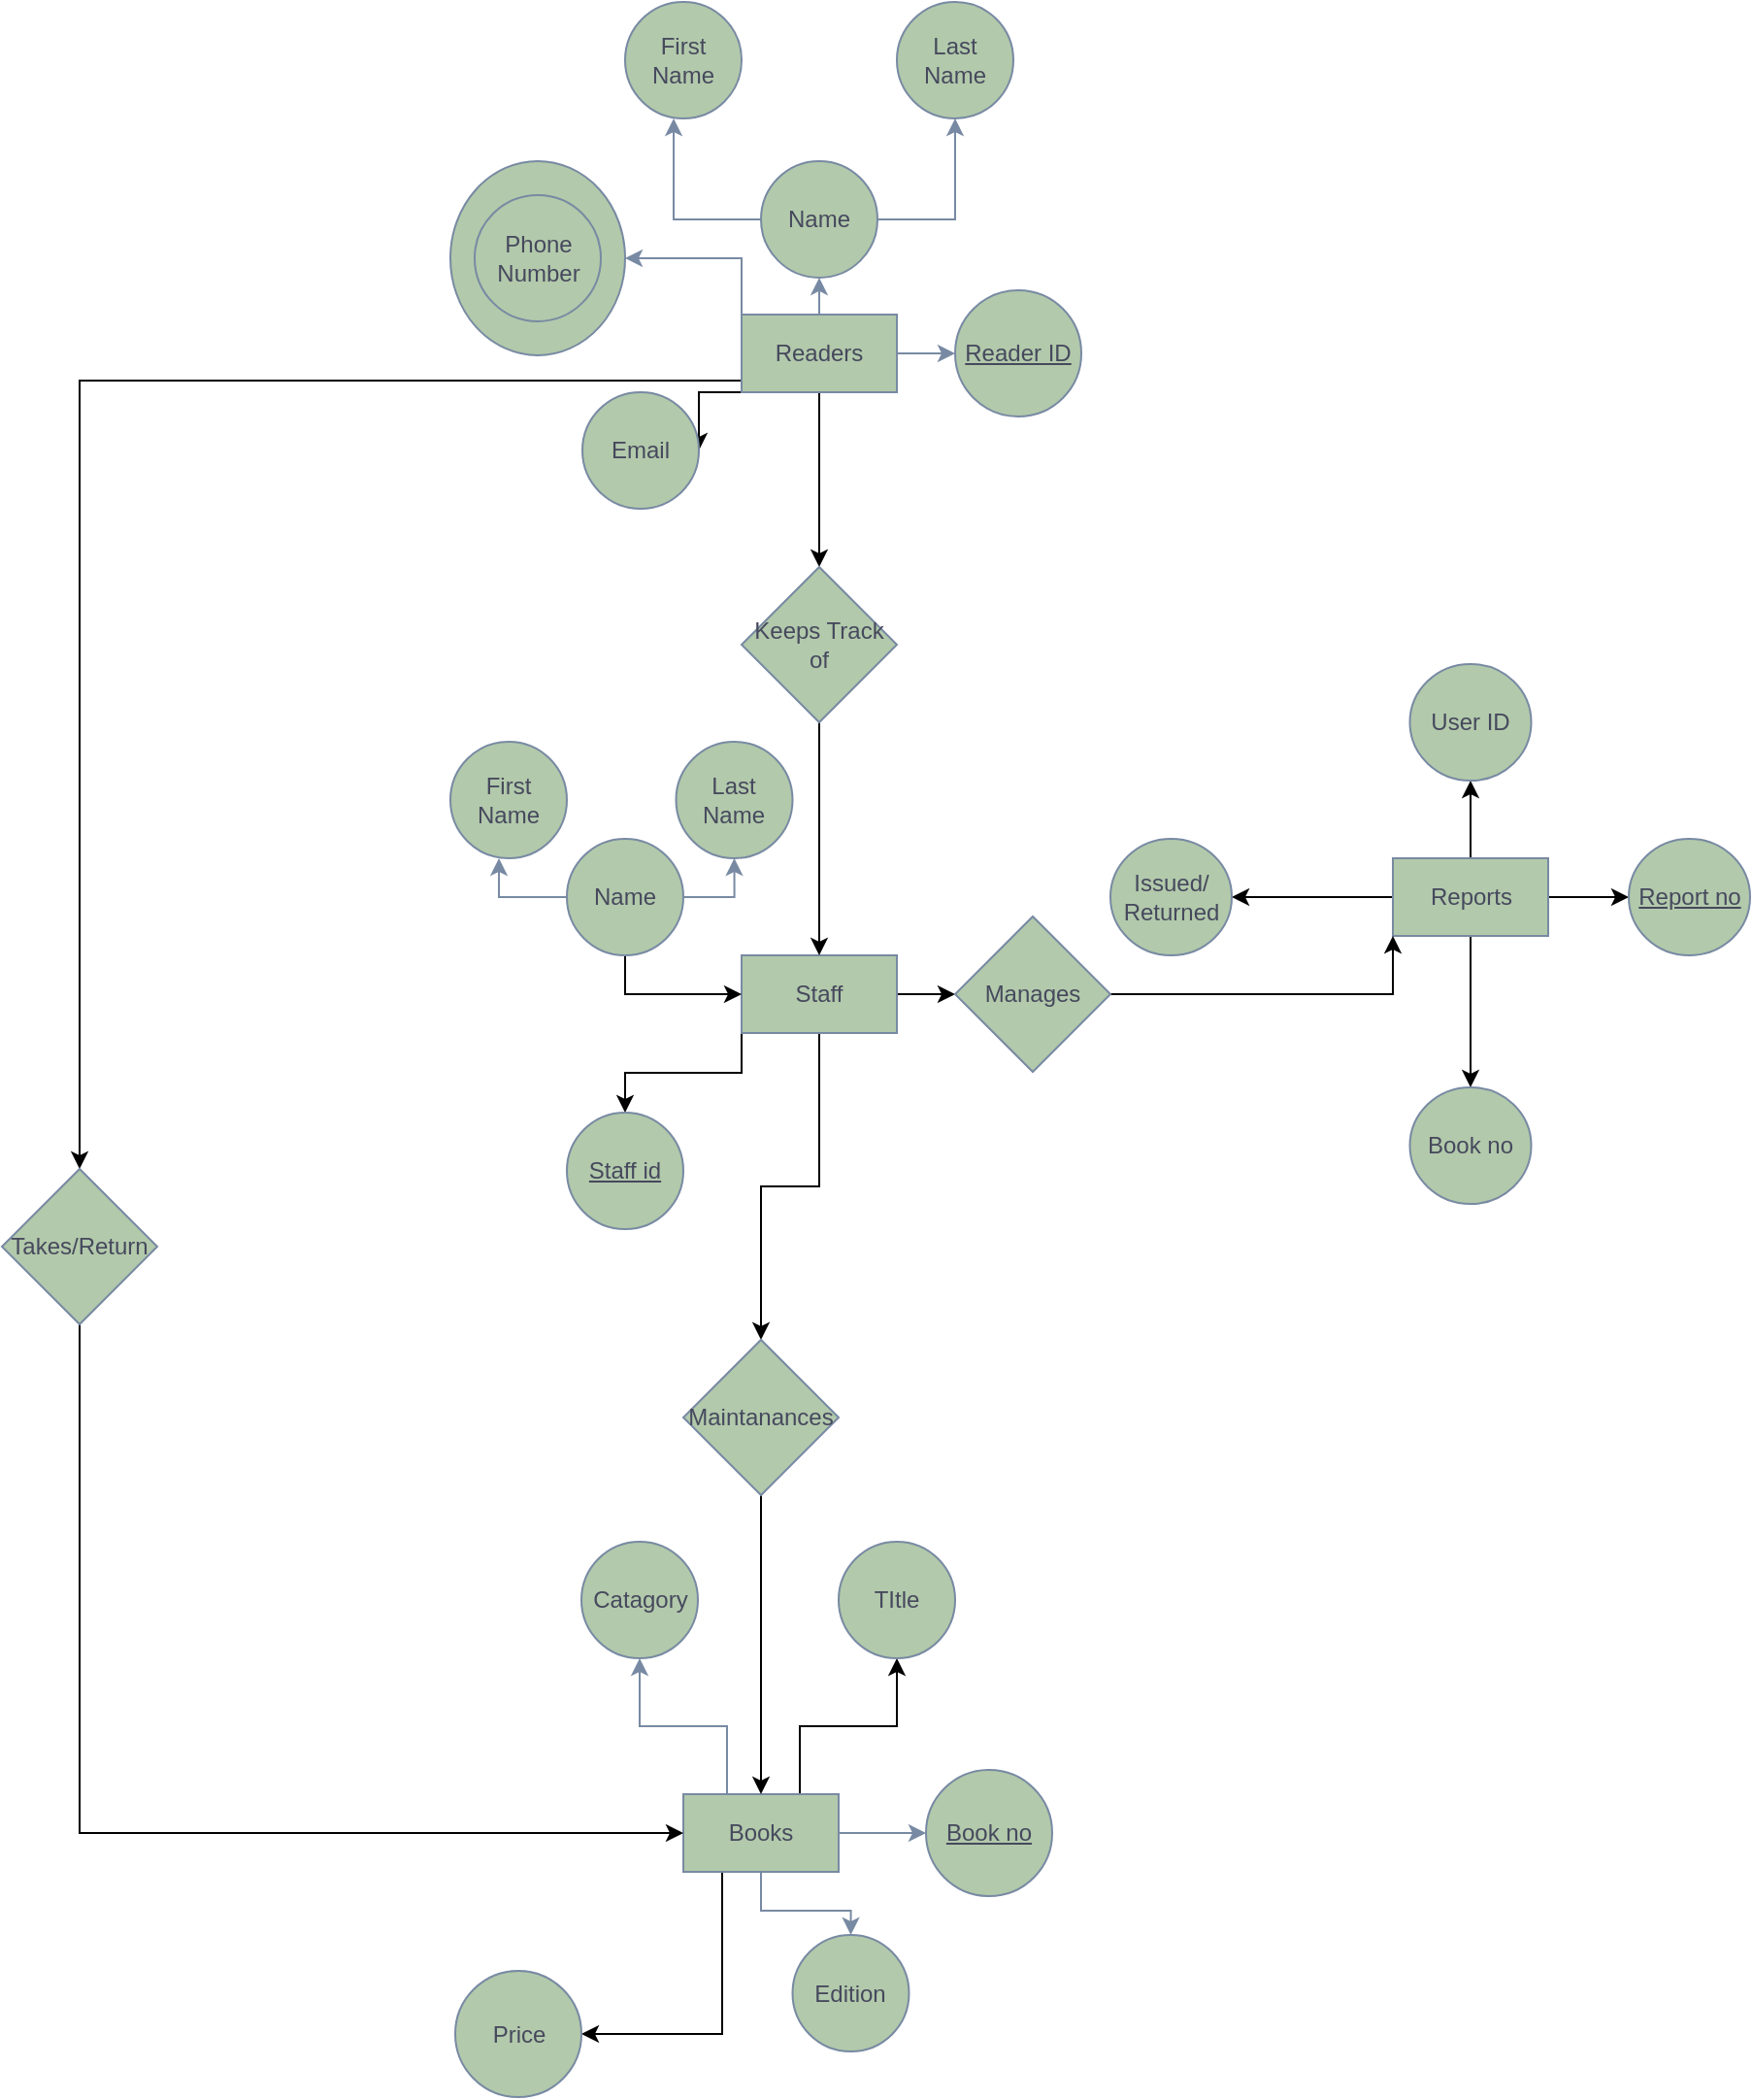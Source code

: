 <mxfile version="22.0.8" type="github">
  <diagram id="R2lEEEUBdFMjLlhIrx00" name="Page-1">
    <mxGraphModel dx="2454" dy="686" grid="1" gridSize="13" guides="1" tooltips="1" connect="1" arrows="1" fold="1" page="1" pageScale="1" pageWidth="1100" pageHeight="850" background="none" math="0" shadow="0" extFonts="Permanent Marker^https://fonts.googleapis.com/css?family=Permanent+Marker">
      <root>
        <mxCell id="0" />
        <mxCell id="1" parent="0" />
        <mxCell id="fH8mJjxcbIheR-t7tr0s-37" style="edgeStyle=orthogonalEdgeStyle;rounded=0;orthogonalLoop=1;jettySize=auto;html=1;exitX=0.5;exitY=0;exitDx=0;exitDy=0;entryX=0.5;entryY=1;entryDx=0;entryDy=0;labelBackgroundColor=none;strokeColor=#788AA3;fontColor=default;" parent="1" source="fH8mJjxcbIheR-t7tr0s-26" target="fH8mJjxcbIheR-t7tr0s-30" edge="1">
          <mxGeometry relative="1" as="geometry" />
        </mxCell>
        <mxCell id="fH8mJjxcbIheR-t7tr0s-38" style="edgeStyle=orthogonalEdgeStyle;rounded=0;orthogonalLoop=1;jettySize=auto;html=1;exitX=1;exitY=0.5;exitDx=0;exitDy=0;entryX=0;entryY=0.5;entryDx=0;entryDy=0;labelBackgroundColor=none;strokeColor=#788AA3;fontColor=default;" parent="1" source="fH8mJjxcbIheR-t7tr0s-26" target="fH8mJjxcbIheR-t7tr0s-28" edge="1">
          <mxGeometry relative="1" as="geometry" />
        </mxCell>
        <mxCell id="fH8mJjxcbIheR-t7tr0s-40" style="edgeStyle=orthogonalEdgeStyle;rounded=0;orthogonalLoop=1;jettySize=auto;html=1;exitX=0;exitY=0;exitDx=0;exitDy=0;entryX=1;entryY=0.5;entryDx=0;entryDy=0;labelBackgroundColor=none;strokeColor=#788AA3;fontColor=default;" parent="1" source="fH8mJjxcbIheR-t7tr0s-26" target="fH8mJjxcbIheR-t7tr0s-29" edge="1">
          <mxGeometry relative="1" as="geometry" />
        </mxCell>
        <mxCell id="rkeX6iYqrd1ysi2gWYMc-37" style="edgeStyle=orthogonalEdgeStyle;rounded=0;orthogonalLoop=1;jettySize=auto;html=1;exitX=0;exitY=1;exitDx=0;exitDy=0;entryX=1;entryY=0.5;entryDx=0;entryDy=0;" edge="1" parent="1" source="fH8mJjxcbIheR-t7tr0s-26" target="fH8mJjxcbIheR-t7tr0s-27">
          <mxGeometry relative="1" as="geometry" />
        </mxCell>
        <mxCell id="rkeX6iYqrd1ysi2gWYMc-39" value="" style="edgeStyle=orthogonalEdgeStyle;rounded=0;orthogonalLoop=1;jettySize=auto;html=1;" edge="1" parent="1" source="fH8mJjxcbIheR-t7tr0s-26" target="rkeX6iYqrd1ysi2gWYMc-38">
          <mxGeometry relative="1" as="geometry" />
        </mxCell>
        <mxCell id="rkeX6iYqrd1ysi2gWYMc-52" style="edgeStyle=orthogonalEdgeStyle;rounded=0;orthogonalLoop=1;jettySize=auto;html=1;entryX=1;entryY=0.5;entryDx=0;entryDy=0;" edge="1" parent="1" source="fH8mJjxcbIheR-t7tr0s-26" target="rkeX6iYqrd1ysi2gWYMc-53">
          <mxGeometry relative="1" as="geometry">
            <mxPoint x="-182" y="637" as="targetPoint" />
            <Array as="points">
              <mxPoint x="-181" y="234" />
            </Array>
          </mxGeometry>
        </mxCell>
        <mxCell id="fH8mJjxcbIheR-t7tr0s-26" value="Readers" style="rounded=0;whiteSpace=wrap;html=1;labelBackgroundColor=none;fillColor=#B2C9AB;strokeColor=#788AA3;fontColor=#46495D;" parent="1" vertex="1">
          <mxGeometry x="160" y="200" width="80" height="40" as="geometry" />
        </mxCell>
        <mxCell id="fH8mJjxcbIheR-t7tr0s-27" value="Email" style="ellipse;whiteSpace=wrap;html=1;labelBackgroundColor=none;fillColor=#B2C9AB;strokeColor=#788AA3;fontColor=#46495D;" parent="1" vertex="1">
          <mxGeometry x="78" y="240" width="60" height="60" as="geometry" />
        </mxCell>
        <mxCell id="fH8mJjxcbIheR-t7tr0s-28" value="&lt;u&gt;Reader ID&lt;/u&gt;" style="ellipse;whiteSpace=wrap;html=1;labelBackgroundColor=none;fillColor=#B2C9AB;strokeColor=#788AA3;fontColor=#46495D;" parent="1" vertex="1">
          <mxGeometry x="270" y="187.5" width="65" height="65" as="geometry" />
        </mxCell>
        <mxCell id="fH8mJjxcbIheR-t7tr0s-29" value="" style="ellipse;whiteSpace=wrap;html=1;labelBackgroundColor=none;fillColor=#B2C9AB;strokeColor=#788AA3;fontColor=#46495D;" parent="1" vertex="1">
          <mxGeometry x="10" y="120.96" width="90" height="100" as="geometry" />
        </mxCell>
        <mxCell id="fH8mJjxcbIheR-t7tr0s-36" style="edgeStyle=orthogonalEdgeStyle;rounded=0;orthogonalLoop=1;jettySize=auto;html=1;exitX=1;exitY=0.5;exitDx=0;exitDy=0;entryX=0.5;entryY=1;entryDx=0;entryDy=0;labelBackgroundColor=none;strokeColor=#788AA3;fontColor=default;" parent="1" source="fH8mJjxcbIheR-t7tr0s-30" target="fH8mJjxcbIheR-t7tr0s-33" edge="1">
          <mxGeometry relative="1" as="geometry" />
        </mxCell>
        <mxCell id="fH8mJjxcbIheR-t7tr0s-30" value="Name" style="ellipse;whiteSpace=wrap;html=1;labelBackgroundColor=none;fillColor=#B2C9AB;strokeColor=#788AA3;fontColor=#46495D;" parent="1" vertex="1">
          <mxGeometry x="170" y="120.96" width="60" height="60" as="geometry" />
        </mxCell>
        <mxCell id="fH8mJjxcbIheR-t7tr0s-32" value="First Name" style="ellipse;whiteSpace=wrap;html=1;labelBackgroundColor=none;fillColor=#B2C9AB;strokeColor=#788AA3;fontColor=#46495D;" parent="1" vertex="1">
          <mxGeometry x="100" y="39" width="60" height="60" as="geometry" />
        </mxCell>
        <mxCell id="fH8mJjxcbIheR-t7tr0s-33" value="Last Name" style="ellipse;whiteSpace=wrap;html=1;labelBackgroundColor=none;fillColor=#B2C9AB;strokeColor=#788AA3;fontColor=#46495D;" parent="1" vertex="1">
          <mxGeometry x="240" y="39" width="60" height="60" as="geometry" />
        </mxCell>
        <mxCell id="fH8mJjxcbIheR-t7tr0s-35" style="edgeStyle=orthogonalEdgeStyle;rounded=0;orthogonalLoop=1;jettySize=auto;html=1;exitX=0;exitY=0.5;exitDx=0;exitDy=0;entryX=0.417;entryY=1;entryDx=0;entryDy=0;entryPerimeter=0;labelBackgroundColor=none;strokeColor=#788AA3;fontColor=default;" parent="1" source="fH8mJjxcbIheR-t7tr0s-30" target="fH8mJjxcbIheR-t7tr0s-32" edge="1">
          <mxGeometry relative="1" as="geometry" />
        </mxCell>
        <mxCell id="fH8mJjxcbIheR-t7tr0s-39" value="Phone Number" style="ellipse;whiteSpace=wrap;html=1;aspect=fixed;labelBackgroundColor=none;fillColor=#B2C9AB;strokeColor=#788AA3;fontColor=#46495D;" parent="1" vertex="1">
          <mxGeometry x="22.5" y="138.46" width="65" height="65" as="geometry" />
        </mxCell>
        <mxCell id="fH8mJjxcbIheR-t7tr0s-41" style="edgeStyle=orthogonalEdgeStyle;rounded=0;orthogonalLoop=1;jettySize=auto;html=1;exitX=0.5;exitY=1;exitDx=0;exitDy=0;labelBackgroundColor=none;strokeColor=#788AA3;fontColor=default;" parent="1" source="fH8mJjxcbIheR-t7tr0s-29" target="fH8mJjxcbIheR-t7tr0s-29" edge="1">
          <mxGeometry relative="1" as="geometry" />
        </mxCell>
        <mxCell id="fH8mJjxcbIheR-t7tr0s-44" style="edgeStyle=orthogonalEdgeStyle;rounded=0;orthogonalLoop=1;jettySize=auto;html=1;exitX=0.5;exitY=0;exitDx=0;exitDy=0;entryX=0.5;entryY=1;entryDx=0;entryDy=0;labelBackgroundColor=none;strokeColor=#788AA3;fontColor=default;" parent="1" source="fH8mJjxcbIheR-t7tr0s-48" target="fH8mJjxcbIheR-t7tr0s-52" edge="1">
          <mxGeometry relative="1" as="geometry">
            <Array as="points">
              <mxPoint x="152.5" y="962" />
              <mxPoint x="152.5" y="927" />
              <mxPoint x="107.5" y="927" />
            </Array>
          </mxGeometry>
        </mxCell>
        <mxCell id="fH8mJjxcbIheR-t7tr0s-45" style="edgeStyle=orthogonalEdgeStyle;rounded=0;orthogonalLoop=1;jettySize=auto;html=1;exitX=1;exitY=0.5;exitDx=0;exitDy=0;entryX=0;entryY=0.5;entryDx=0;entryDy=0;labelBackgroundColor=none;strokeColor=#788AA3;fontColor=default;" parent="1" source="fH8mJjxcbIheR-t7tr0s-48" target="fH8mJjxcbIheR-t7tr0s-50" edge="1">
          <mxGeometry relative="1" as="geometry" />
        </mxCell>
        <mxCell id="fH8mJjxcbIheR-t7tr0s-47" style="edgeStyle=orthogonalEdgeStyle;rounded=0;orthogonalLoop=1;jettySize=auto;html=1;exitX=0.5;exitY=1;exitDx=0;exitDy=0;entryX=0.5;entryY=0;entryDx=0;entryDy=0;labelBackgroundColor=none;strokeColor=#788AA3;fontColor=default;" parent="1" source="fH8mJjxcbIheR-t7tr0s-48" target="fH8mJjxcbIheR-t7tr0s-49" edge="1">
          <mxGeometry relative="1" as="geometry" />
        </mxCell>
        <mxCell id="rkeX6iYqrd1ysi2gWYMc-1" style="edgeStyle=orthogonalEdgeStyle;rounded=0;orthogonalLoop=1;jettySize=auto;html=1;exitX=0.25;exitY=1;exitDx=0;exitDy=0;entryX=1;entryY=0.5;entryDx=0;entryDy=0;" edge="1" parent="1" source="fH8mJjxcbIheR-t7tr0s-48" target="fH8mJjxcbIheR-t7tr0s-56">
          <mxGeometry relative="1" as="geometry" />
        </mxCell>
        <mxCell id="rkeX6iYqrd1ysi2gWYMc-5" style="edgeStyle=orthogonalEdgeStyle;rounded=0;orthogonalLoop=1;jettySize=auto;html=1;exitX=0.75;exitY=0;exitDx=0;exitDy=0;entryX=0.5;entryY=1;entryDx=0;entryDy=0;" edge="1" parent="1" source="fH8mJjxcbIheR-t7tr0s-48" target="rkeX6iYqrd1ysi2gWYMc-2">
          <mxGeometry relative="1" as="geometry" />
        </mxCell>
        <mxCell id="fH8mJjxcbIheR-t7tr0s-48" value="Books" style="rounded=0;whiteSpace=wrap;html=1;labelBackgroundColor=none;fillColor=#B2C9AB;strokeColor=#788AA3;fontColor=#46495D;" parent="1" vertex="1">
          <mxGeometry x="130" y="962" width="80" height="40" as="geometry" />
        </mxCell>
        <mxCell id="fH8mJjxcbIheR-t7tr0s-49" value="Edition" style="ellipse;whiteSpace=wrap;html=1;labelBackgroundColor=none;fillColor=#B2C9AB;strokeColor=#788AA3;fontColor=#46495D;" parent="1" vertex="1">
          <mxGeometry x="186.25" y="1034.5" width="60" height="60" as="geometry" />
        </mxCell>
        <mxCell id="fH8mJjxcbIheR-t7tr0s-50" value="&lt;u&gt;Book no&lt;/u&gt;" style="ellipse;whiteSpace=wrap;html=1;labelBackgroundColor=none;fillColor=#B2C9AB;strokeColor=#788AA3;fontColor=#46495D;" parent="1" vertex="1">
          <mxGeometry x="255" y="949.5" width="65" height="65" as="geometry" />
        </mxCell>
        <mxCell id="fH8mJjxcbIheR-t7tr0s-52" value="Catagory" style="ellipse;whiteSpace=wrap;html=1;labelBackgroundColor=none;fillColor=#B2C9AB;strokeColor=#788AA3;fontColor=#46495D;" parent="1" vertex="1">
          <mxGeometry x="77.5" y="832" width="60" height="60" as="geometry" />
        </mxCell>
        <mxCell id="fH8mJjxcbIheR-t7tr0s-56" value="Price" style="ellipse;whiteSpace=wrap;html=1;aspect=fixed;labelBackgroundColor=none;fillColor=#B2C9AB;strokeColor=#788AA3;fontColor=#46495D;" parent="1" vertex="1">
          <mxGeometry x="12.5" y="1053" width="65" height="65" as="geometry" />
        </mxCell>
        <mxCell id="fH8mJjxcbIheR-t7tr0s-57" style="edgeStyle=orthogonalEdgeStyle;rounded=0;orthogonalLoop=1;jettySize=auto;html=1;exitX=0.5;exitY=1;exitDx=0;exitDy=0;labelBackgroundColor=none;strokeColor=#788AA3;fontColor=default;" parent="1" edge="1">
          <mxGeometry relative="1" as="geometry">
            <mxPoint x="35" y="1022" as="sourcePoint" />
            <mxPoint x="35" y="1022" as="targetPoint" />
          </mxGeometry>
        </mxCell>
        <mxCell id="rkeX6iYqrd1ysi2gWYMc-2" value="TItle" style="ellipse;whiteSpace=wrap;html=1;labelBackgroundColor=none;fillColor=#B2C9AB;strokeColor=#788AA3;fontColor=#46495D;" vertex="1" parent="1">
          <mxGeometry x="210" y="832" width="60" height="60" as="geometry" />
        </mxCell>
        <mxCell id="rkeX6iYqrd1ysi2gWYMc-34" value="" style="edgeStyle=orthogonalEdgeStyle;rounded=0;orthogonalLoop=1;jettySize=auto;html=1;" edge="1" parent="1" source="rkeX6iYqrd1ysi2gWYMc-6" target="rkeX6iYqrd1ysi2gWYMc-33">
          <mxGeometry relative="1" as="geometry" />
        </mxCell>
        <mxCell id="rkeX6iYqrd1ysi2gWYMc-49" style="edgeStyle=orthogonalEdgeStyle;rounded=0;orthogonalLoop=1;jettySize=auto;html=1;exitX=0;exitY=1;exitDx=0;exitDy=0;" edge="1" parent="1" source="rkeX6iYqrd1ysi2gWYMc-6" target="rkeX6iYqrd1ysi2gWYMc-17">
          <mxGeometry relative="1" as="geometry" />
        </mxCell>
        <mxCell id="rkeX6iYqrd1ysi2gWYMc-50" style="edgeStyle=orthogonalEdgeStyle;rounded=0;orthogonalLoop=1;jettySize=auto;html=1;exitX=0.5;exitY=1;exitDx=0;exitDy=0;entryX=0.5;entryY=1;entryDx=0;entryDy=0;" edge="1" parent="1" source="rkeX6iYqrd1ysi2gWYMc-6" target="rkeX6iYqrd1ysi2gWYMc-45">
          <mxGeometry relative="1" as="geometry" />
        </mxCell>
        <mxCell id="rkeX6iYqrd1ysi2gWYMc-6" value="Staff" style="rounded=0;whiteSpace=wrap;html=1;labelBackgroundColor=none;fillColor=#B2C9AB;strokeColor=#788AA3;fontColor=#46495D;" vertex="1" parent="1">
          <mxGeometry x="160" y="530" width="80" height="40" as="geometry" />
        </mxCell>
        <mxCell id="rkeX6iYqrd1ysi2gWYMc-11" style="edgeStyle=orthogonalEdgeStyle;rounded=0;orthogonalLoop=1;jettySize=auto;html=1;exitX=1;exitY=0.5;exitDx=0;exitDy=0;entryX=0.5;entryY=1;entryDx=0;entryDy=0;labelBackgroundColor=none;strokeColor=#788AA3;fontColor=default;" edge="1" parent="1" source="rkeX6iYqrd1ysi2gWYMc-12" target="rkeX6iYqrd1ysi2gWYMc-14">
          <mxGeometry relative="1" as="geometry" />
        </mxCell>
        <mxCell id="rkeX6iYqrd1ysi2gWYMc-36" style="edgeStyle=orthogonalEdgeStyle;rounded=0;orthogonalLoop=1;jettySize=auto;html=1;exitX=0.5;exitY=1;exitDx=0;exitDy=0;entryX=0;entryY=0.5;entryDx=0;entryDy=0;" edge="1" parent="1" source="rkeX6iYqrd1ysi2gWYMc-12" target="rkeX6iYqrd1ysi2gWYMc-6">
          <mxGeometry relative="1" as="geometry" />
        </mxCell>
        <mxCell id="rkeX6iYqrd1ysi2gWYMc-12" value="Name" style="ellipse;whiteSpace=wrap;html=1;labelBackgroundColor=none;fillColor=#B2C9AB;strokeColor=#788AA3;fontColor=#46495D;" vertex="1" parent="1">
          <mxGeometry x="70" y="470" width="60" height="60" as="geometry" />
        </mxCell>
        <mxCell id="rkeX6iYqrd1ysi2gWYMc-13" value="First Name" style="ellipse;whiteSpace=wrap;html=1;labelBackgroundColor=none;fillColor=#B2C9AB;strokeColor=#788AA3;fontColor=#46495D;" vertex="1" parent="1">
          <mxGeometry x="10" y="420" width="60" height="60" as="geometry" />
        </mxCell>
        <mxCell id="rkeX6iYqrd1ysi2gWYMc-14" value="Last Name" style="ellipse;whiteSpace=wrap;html=1;labelBackgroundColor=none;fillColor=#B2C9AB;strokeColor=#788AA3;fontColor=#46495D;" vertex="1" parent="1">
          <mxGeometry x="126.25" y="420" width="60" height="60" as="geometry" />
        </mxCell>
        <mxCell id="rkeX6iYqrd1ysi2gWYMc-15" style="edgeStyle=orthogonalEdgeStyle;rounded=0;orthogonalLoop=1;jettySize=auto;html=1;exitX=0;exitY=0.5;exitDx=0;exitDy=0;entryX=0.417;entryY=1;entryDx=0;entryDy=0;entryPerimeter=0;labelBackgroundColor=none;strokeColor=#788AA3;fontColor=default;" edge="1" parent="1" source="rkeX6iYqrd1ysi2gWYMc-12" target="rkeX6iYqrd1ysi2gWYMc-13">
          <mxGeometry relative="1" as="geometry" />
        </mxCell>
        <mxCell id="rkeX6iYqrd1ysi2gWYMc-17" value="&lt;u&gt;Staff id&lt;/u&gt;" style="ellipse;whiteSpace=wrap;html=1;fillColor=#B2C9AB;strokeColor=#788AA3;fontColor=#46495D;rounded=0;labelBackgroundColor=none;" vertex="1" parent="1">
          <mxGeometry x="70" y="611" width="60" height="60" as="geometry" />
        </mxCell>
        <mxCell id="rkeX6iYqrd1ysi2gWYMc-21" value="" style="edgeStyle=orthogonalEdgeStyle;rounded=0;orthogonalLoop=1;jettySize=auto;html=1;" edge="1" parent="1" source="rkeX6iYqrd1ysi2gWYMc-19" target="rkeX6iYqrd1ysi2gWYMc-20">
          <mxGeometry relative="1" as="geometry" />
        </mxCell>
        <mxCell id="rkeX6iYqrd1ysi2gWYMc-24" style="edgeStyle=orthogonalEdgeStyle;rounded=0;orthogonalLoop=1;jettySize=auto;html=1;exitX=0;exitY=0.5;exitDx=0;exitDy=0;entryX=1;entryY=0.5;entryDx=0;entryDy=0;" edge="1" parent="1" source="rkeX6iYqrd1ysi2gWYMc-19" target="rkeX6iYqrd1ysi2gWYMc-22">
          <mxGeometry relative="1" as="geometry" />
        </mxCell>
        <mxCell id="rkeX6iYqrd1ysi2gWYMc-27" style="edgeStyle=orthogonalEdgeStyle;rounded=0;orthogonalLoop=1;jettySize=auto;html=1;entryX=0.5;entryY=0;entryDx=0;entryDy=0;" edge="1" parent="1" source="rkeX6iYqrd1ysi2gWYMc-19" target="rkeX6iYqrd1ysi2gWYMc-25">
          <mxGeometry relative="1" as="geometry" />
        </mxCell>
        <mxCell id="rkeX6iYqrd1ysi2gWYMc-32" style="edgeStyle=orthogonalEdgeStyle;rounded=0;orthogonalLoop=1;jettySize=auto;html=1;exitX=1;exitY=0.5;exitDx=0;exitDy=0;entryX=0;entryY=0.5;entryDx=0;entryDy=0;" edge="1" parent="1" source="rkeX6iYqrd1ysi2gWYMc-19" target="rkeX6iYqrd1ysi2gWYMc-30">
          <mxGeometry relative="1" as="geometry" />
        </mxCell>
        <mxCell id="rkeX6iYqrd1ysi2gWYMc-19" value="Reports" style="rounded=0;whiteSpace=wrap;html=1;labelBackgroundColor=none;fillColor=#B2C9AB;strokeColor=#788AA3;fontColor=#46495D;" vertex="1" parent="1">
          <mxGeometry x="495.5" y="480" width="80" height="40" as="geometry" />
        </mxCell>
        <mxCell id="rkeX6iYqrd1ysi2gWYMc-20" value="User ID" style="ellipse;whiteSpace=wrap;html=1;fillColor=#B2C9AB;strokeColor=#788AA3;fontColor=#46495D;rounded=0;labelBackgroundColor=none;" vertex="1" parent="1">
          <mxGeometry x="504.25" y="380" width="62.5" height="60" as="geometry" />
        </mxCell>
        <mxCell id="rkeX6iYqrd1ysi2gWYMc-22" value="Issued/ Returned" style="ellipse;whiteSpace=wrap;html=1;fillColor=#B2C9AB;strokeColor=#788AA3;fontColor=#46495D;rounded=0;labelBackgroundColor=none;" vertex="1" parent="1">
          <mxGeometry x="350" y="470" width="62.5" height="60" as="geometry" />
        </mxCell>
        <mxCell id="rkeX6iYqrd1ysi2gWYMc-25" value="Book no" style="ellipse;whiteSpace=wrap;html=1;fillColor=#B2C9AB;strokeColor=#788AA3;fontColor=#46495D;rounded=0;labelBackgroundColor=none;" vertex="1" parent="1">
          <mxGeometry x="504.25" y="598" width="62.5" height="60" as="geometry" />
        </mxCell>
        <mxCell id="rkeX6iYqrd1ysi2gWYMc-30" value="&lt;u&gt;Report no&lt;/u&gt;" style="ellipse;whiteSpace=wrap;html=1;fillColor=#B2C9AB;strokeColor=#788AA3;fontColor=#46495D;rounded=0;labelBackgroundColor=none;" vertex="1" parent="1">
          <mxGeometry x="617" y="470" width="62.5" height="60" as="geometry" />
        </mxCell>
        <mxCell id="rkeX6iYqrd1ysi2gWYMc-35" style="edgeStyle=orthogonalEdgeStyle;rounded=0;orthogonalLoop=1;jettySize=auto;html=1;exitX=1;exitY=0.5;exitDx=0;exitDy=0;entryX=0;entryY=1;entryDx=0;entryDy=0;" edge="1" parent="1" source="rkeX6iYqrd1ysi2gWYMc-33" target="rkeX6iYqrd1ysi2gWYMc-19">
          <mxGeometry relative="1" as="geometry" />
        </mxCell>
        <mxCell id="rkeX6iYqrd1ysi2gWYMc-33" value="Manages" style="rhombus;whiteSpace=wrap;html=1;fillColor=#B2C9AB;strokeColor=#788AA3;fontColor=#46495D;rounded=0;labelBackgroundColor=none;" vertex="1" parent="1">
          <mxGeometry x="270" y="510" width="80" height="80" as="geometry" />
        </mxCell>
        <mxCell id="rkeX6iYqrd1ysi2gWYMc-40" style="edgeStyle=orthogonalEdgeStyle;rounded=0;orthogonalLoop=1;jettySize=auto;html=1;exitX=0.5;exitY=1;exitDx=0;exitDy=0;entryX=0.5;entryY=0;entryDx=0;entryDy=0;" edge="1" parent="1" source="rkeX6iYqrd1ysi2gWYMc-38" target="rkeX6iYqrd1ysi2gWYMc-6">
          <mxGeometry relative="1" as="geometry" />
        </mxCell>
        <mxCell id="rkeX6iYqrd1ysi2gWYMc-38" value="Keeps Track of" style="rhombus;whiteSpace=wrap;html=1;fillColor=#B2C9AB;strokeColor=#788AA3;fontColor=#46495D;rounded=0;labelBackgroundColor=none;" vertex="1" parent="1">
          <mxGeometry x="160" y="330" width="80" height="80" as="geometry" />
        </mxCell>
        <mxCell id="rkeX6iYqrd1ysi2gWYMc-51" style="edgeStyle=orthogonalEdgeStyle;rounded=0;orthogonalLoop=1;jettySize=auto;html=1;exitX=0.5;exitY=0;exitDx=0;exitDy=0;entryX=0.5;entryY=0;entryDx=0;entryDy=0;" edge="1" parent="1" source="rkeX6iYqrd1ysi2gWYMc-45" target="fH8mJjxcbIheR-t7tr0s-48">
          <mxGeometry relative="1" as="geometry" />
        </mxCell>
        <mxCell id="rkeX6iYqrd1ysi2gWYMc-45" value="Maintanances" style="rhombus;whiteSpace=wrap;html=1;fillColor=#B2C9AB;strokeColor=#788AA3;fontColor=#46495D;rounded=0;labelBackgroundColor=none;direction=west;" vertex="1" parent="1">
          <mxGeometry x="130" y="728" width="80" height="80" as="geometry" />
        </mxCell>
        <mxCell id="rkeX6iYqrd1ysi2gWYMc-54" style="edgeStyle=orthogonalEdgeStyle;rounded=0;orthogonalLoop=1;jettySize=auto;html=1;exitX=0;exitY=0.5;exitDx=0;exitDy=0;entryX=0;entryY=0.5;entryDx=0;entryDy=0;" edge="1" parent="1" source="rkeX6iYqrd1ysi2gWYMc-53" target="fH8mJjxcbIheR-t7tr0s-48">
          <mxGeometry relative="1" as="geometry">
            <mxPoint x="-181.692" y="988.0" as="targetPoint" />
          </mxGeometry>
        </mxCell>
        <mxCell id="rkeX6iYqrd1ysi2gWYMc-53" value="Takes/Return" style="rhombus;whiteSpace=wrap;html=1;fillColor=#B2C9AB;strokeColor=#788AA3;fontColor=#46495D;rounded=0;labelBackgroundColor=none;direction=north;" vertex="1" parent="1">
          <mxGeometry x="-221" y="640" width="80" height="80" as="geometry" />
        </mxCell>
      </root>
    </mxGraphModel>
  </diagram>
</mxfile>
